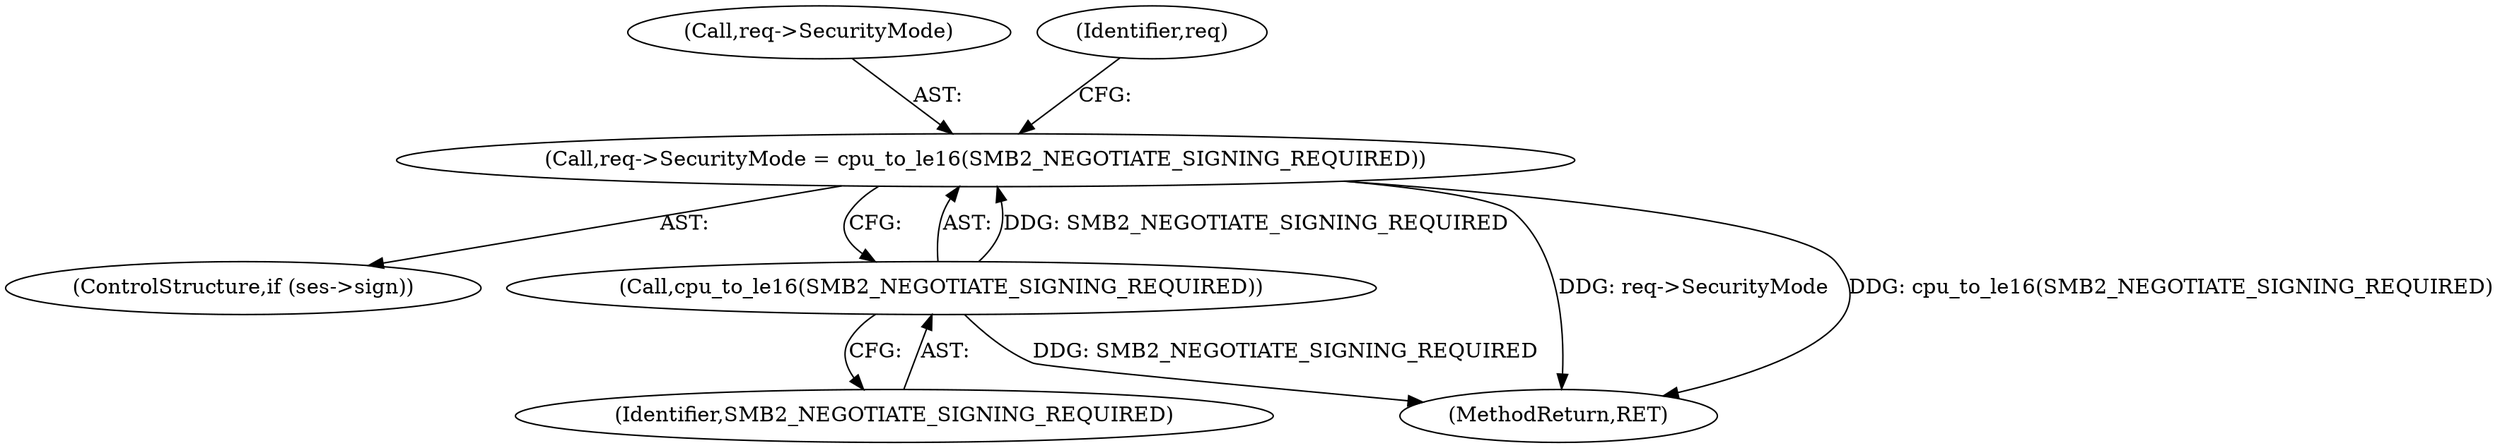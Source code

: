 digraph "0_linux_b57a55e2200ede754e4dc9cce4ba9402544b9365@pointer" {
"1000309" [label="(Call,req->SecurityMode = cpu_to_le16(SMB2_NEGOTIATE_SIGNING_REQUIRED))"];
"1000313" [label="(Call,cpu_to_le16(SMB2_NEGOTIATE_SIGNING_REQUIRED))"];
"1000310" [label="(Call,req->SecurityMode)"];
"1000313" [label="(Call,cpu_to_le16(SMB2_NEGOTIATE_SIGNING_REQUIRED))"];
"1000314" [label="(Identifier,SMB2_NEGOTIATE_SIGNING_REQUIRED)"];
"1000305" [label="(ControlStructure,if (ses->sign))"];
"1000309" [label="(Call,req->SecurityMode = cpu_to_le16(SMB2_NEGOTIATE_SIGNING_REQUIRED))"];
"1000831" [label="(MethodReturn,RET)"];
"1000334" [label="(Identifier,req)"];
"1000309" -> "1000305"  [label="AST: "];
"1000309" -> "1000313"  [label="CFG: "];
"1000310" -> "1000309"  [label="AST: "];
"1000313" -> "1000309"  [label="AST: "];
"1000334" -> "1000309"  [label="CFG: "];
"1000309" -> "1000831"  [label="DDG: req->SecurityMode"];
"1000309" -> "1000831"  [label="DDG: cpu_to_le16(SMB2_NEGOTIATE_SIGNING_REQUIRED)"];
"1000313" -> "1000309"  [label="DDG: SMB2_NEGOTIATE_SIGNING_REQUIRED"];
"1000313" -> "1000314"  [label="CFG: "];
"1000314" -> "1000313"  [label="AST: "];
"1000313" -> "1000831"  [label="DDG: SMB2_NEGOTIATE_SIGNING_REQUIRED"];
}
